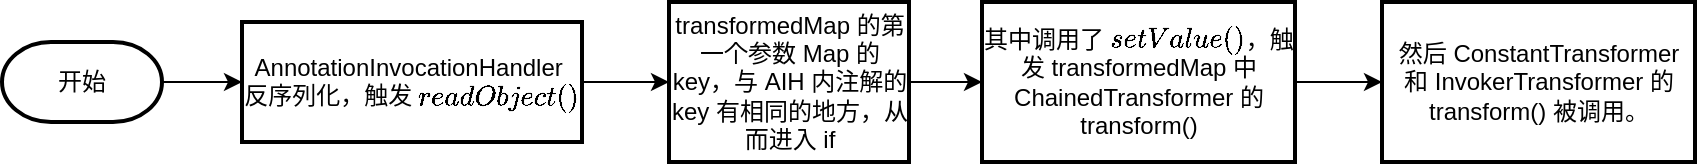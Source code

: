 <mxfile version="21.2.8" type="device">
  <diagram name="第 1 页" id="Zut5R3kLNDCN4mEiI1k3">
    <mxGraphModel dx="1106" dy="737" grid="1" gridSize="10" guides="1" tooltips="1" connect="1" arrows="1" fold="1" page="1" pageScale="1" pageWidth="827" pageHeight="1169" math="0" shadow="0">
      <root>
        <mxCell id="0" />
        <mxCell id="1" parent="0" />
        <mxCell id="foZVvpTTf9jUfk8PNaJ0-3" value="" style="edgeStyle=orthogonalEdgeStyle;rounded=0;orthogonalLoop=1;jettySize=auto;html=1;" edge="1" parent="1" source="foZVvpTTf9jUfk8PNaJ0-1" target="foZVvpTTf9jUfk8PNaJ0-2">
          <mxGeometry relative="1" as="geometry" />
        </mxCell>
        <mxCell id="foZVvpTTf9jUfk8PNaJ0-1" value="开始" style="strokeWidth=2;html=1;shape=mxgraph.flowchart.terminator;whiteSpace=wrap;" vertex="1" parent="1">
          <mxGeometry x="80" y="320" width="80" height="40" as="geometry" />
        </mxCell>
        <mxCell id="foZVvpTTf9jUfk8PNaJ0-7" value="" style="edgeStyle=orthogonalEdgeStyle;rounded=0;orthogonalLoop=1;jettySize=auto;html=1;" edge="1" parent="1" source="foZVvpTTf9jUfk8PNaJ0-2" target="foZVvpTTf9jUfk8PNaJ0-6">
          <mxGeometry relative="1" as="geometry" />
        </mxCell>
        <mxCell id="foZVvpTTf9jUfk8PNaJ0-2" value="AnnotationInvocationHandler&amp;nbsp;&lt;br&gt;反序列化，触发 `readObject()`" style="whiteSpace=wrap;html=1;strokeWidth=2;" vertex="1" parent="1">
          <mxGeometry x="200" y="310" width="170" height="60" as="geometry" />
        </mxCell>
        <mxCell id="foZVvpTTf9jUfk8PNaJ0-10" value="" style="edgeStyle=orthogonalEdgeStyle;rounded=0;orthogonalLoop=1;jettySize=auto;html=1;" edge="1" parent="1" source="foZVvpTTf9jUfk8PNaJ0-4" target="foZVvpTTf9jUfk8PNaJ0-9">
          <mxGeometry relative="1" as="geometry" />
        </mxCell>
        <mxCell id="foZVvpTTf9jUfk8PNaJ0-4" value="其中调用了 `setValue()`，触发 transformedMap 中 ChainedTransformer 的 transform()" style="whiteSpace=wrap;html=1;strokeWidth=2;" vertex="1" parent="1">
          <mxGeometry x="570" y="300" width="156.5" height="80" as="geometry" />
        </mxCell>
        <mxCell id="foZVvpTTf9jUfk8PNaJ0-8" style="edgeStyle=orthogonalEdgeStyle;rounded=0;orthogonalLoop=1;jettySize=auto;html=1;entryX=0;entryY=0.5;entryDx=0;entryDy=0;" edge="1" parent="1" source="foZVvpTTf9jUfk8PNaJ0-6" target="foZVvpTTf9jUfk8PNaJ0-4">
          <mxGeometry relative="1" as="geometry" />
        </mxCell>
        <mxCell id="foZVvpTTf9jUfk8PNaJ0-6" value="transformedMap 的第一个参数 Map 的 key，与 AIH 内注解的 key 有相同的地方，从而进入 if" style="whiteSpace=wrap;html=1;strokeWidth=2;" vertex="1" parent="1">
          <mxGeometry x="413.5" y="300" width="120" height="80" as="geometry" />
        </mxCell>
        <mxCell id="foZVvpTTf9jUfk8PNaJ0-9" value="然后 ConstantTransformer 和 InvokerTransformer 的 transform() 被调用。" style="whiteSpace=wrap;html=1;strokeWidth=2;" vertex="1" parent="1">
          <mxGeometry x="770" y="300" width="156.5" height="80" as="geometry" />
        </mxCell>
      </root>
    </mxGraphModel>
  </diagram>
</mxfile>
